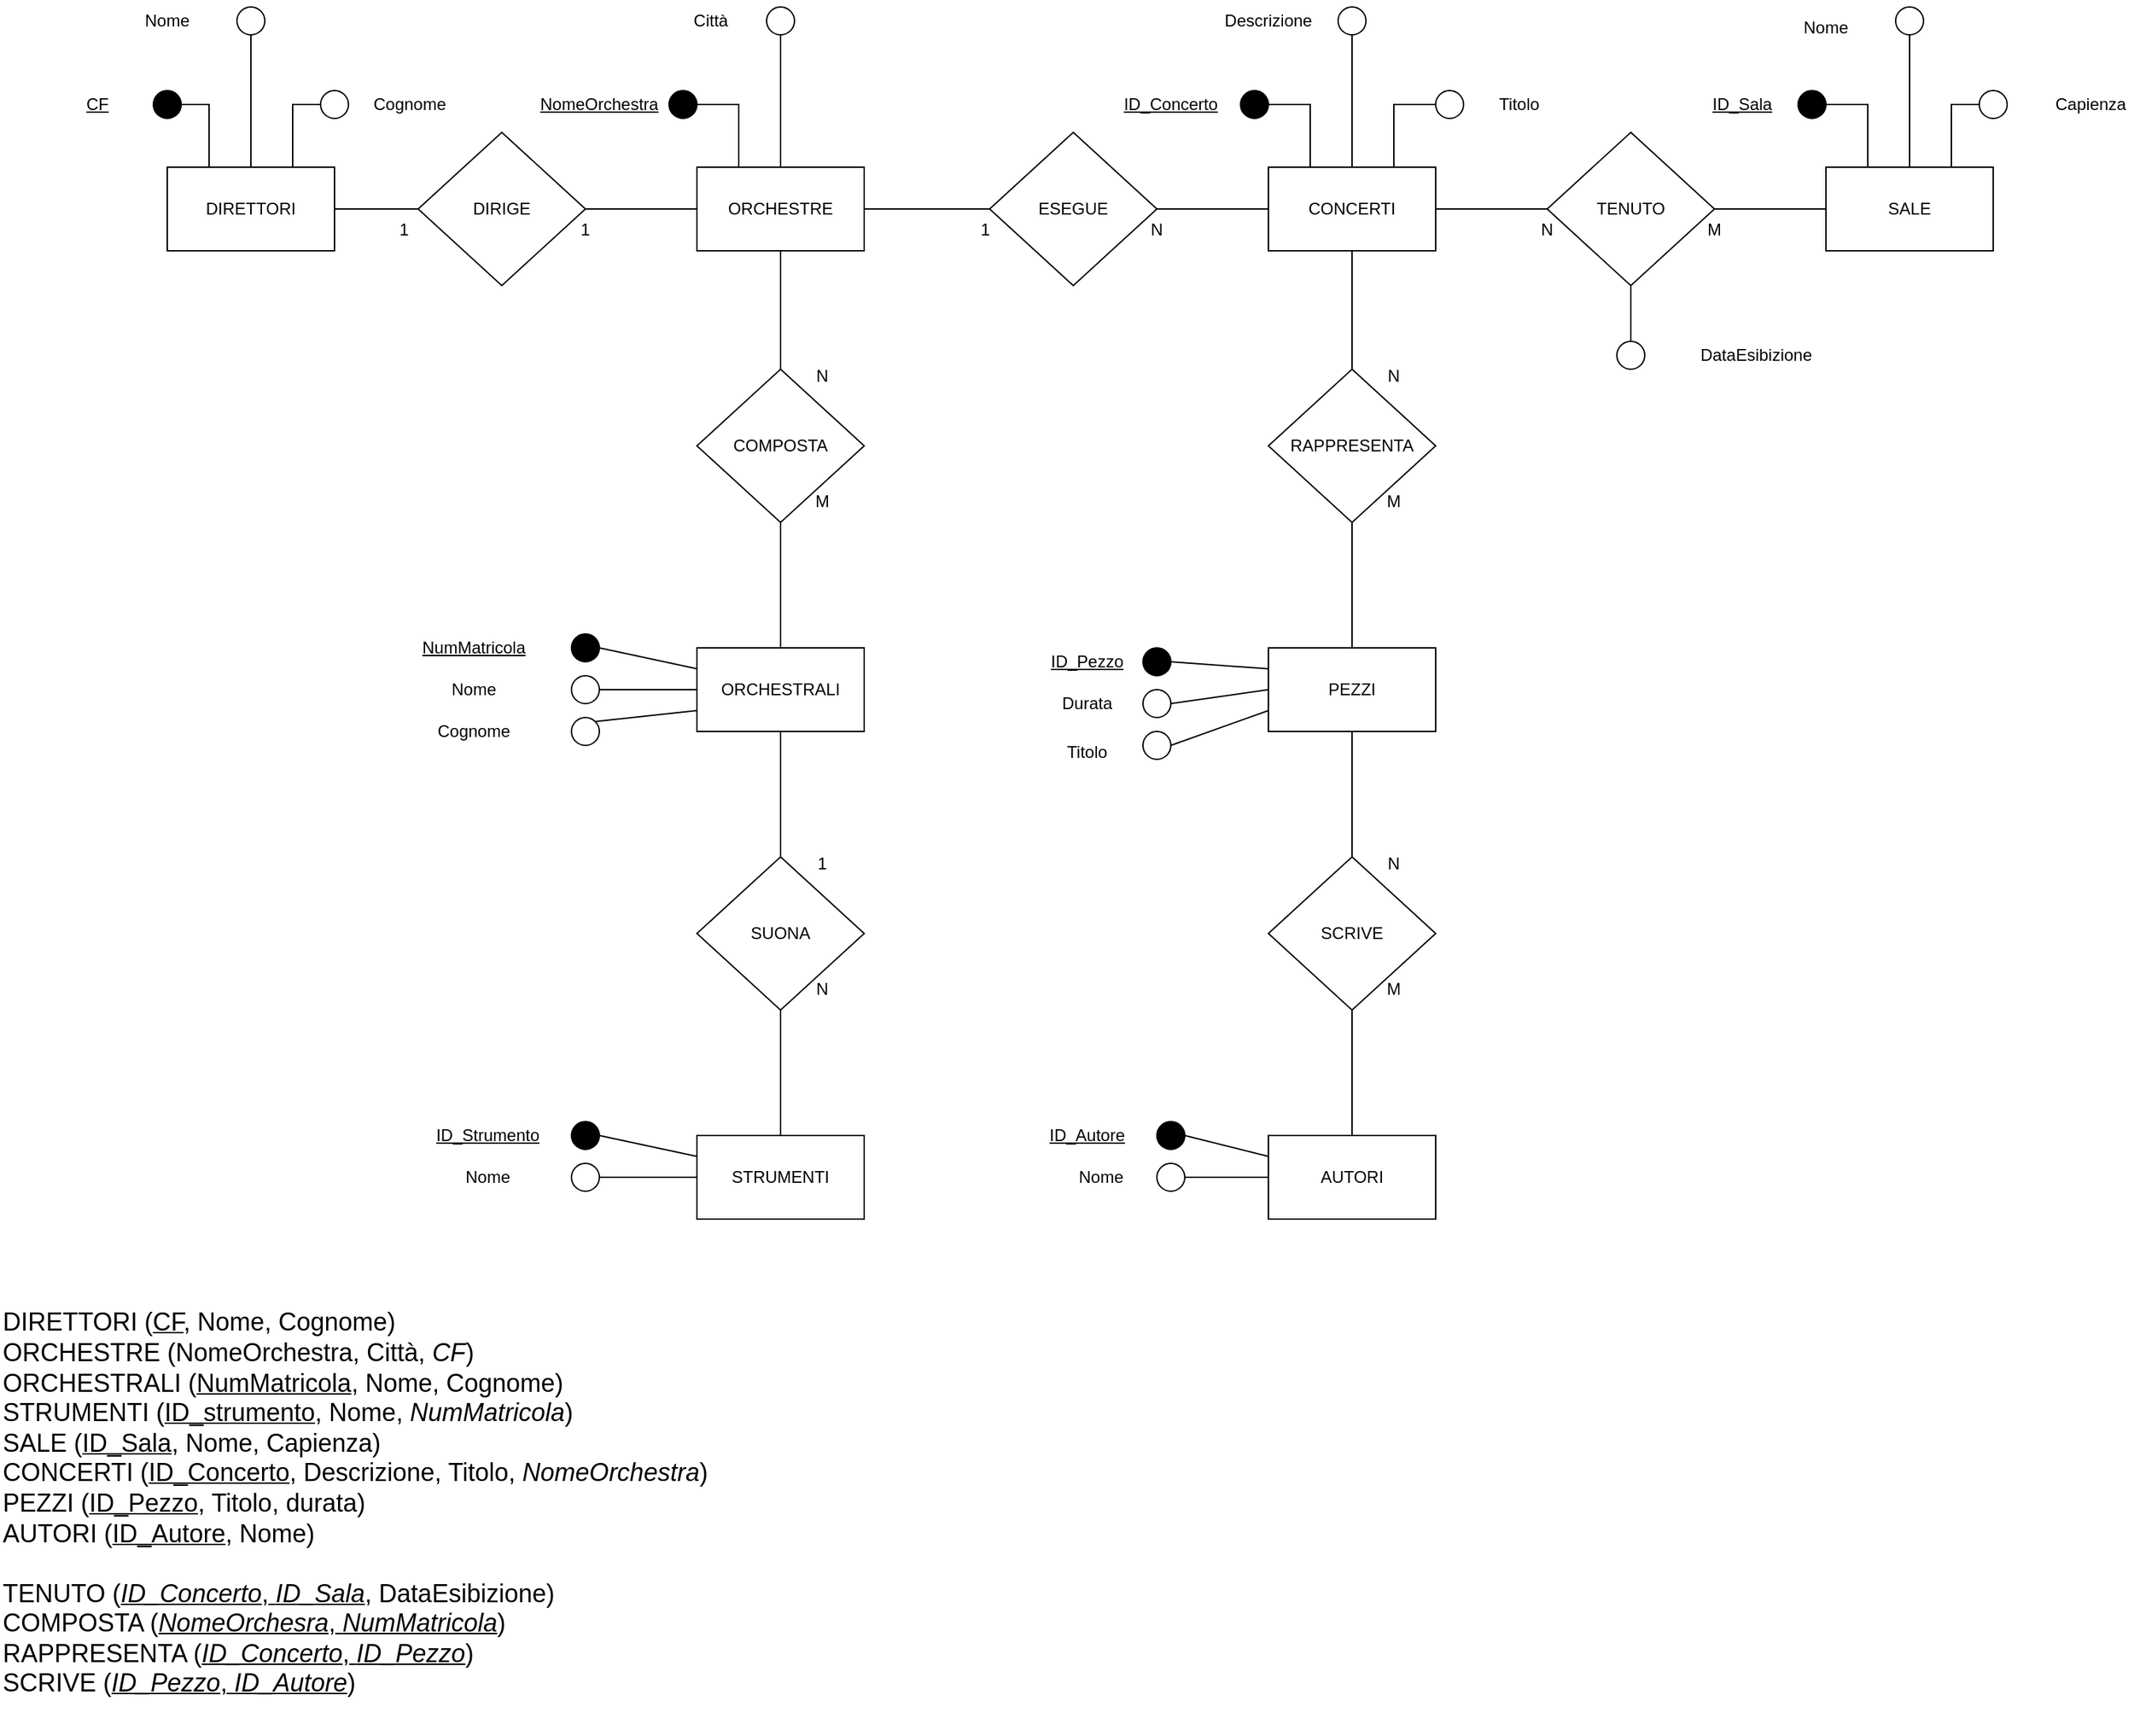 <mxfile version="23.1.2" type="google">
  <diagram name="Pagina-1" id="tEAyrefRNWNztmo5k5N2">
    <mxGraphModel grid="1" page="1" gridSize="10" guides="1" tooltips="1" connect="1" arrows="1" fold="1" pageScale="1" pageWidth="827" pageHeight="1169" math="0" shadow="0">
      <root>
        <mxCell id="0" />
        <mxCell id="1" parent="0" />
        <mxCell id="gUUUjHkRKjlrOxa8l4SP-1" value="DIRETTORI" style="rounded=0;whiteSpace=wrap;html=1;" vertex="1" parent="1">
          <mxGeometry x="210" y="115" width="120" height="60" as="geometry" />
        </mxCell>
        <mxCell id="gUUUjHkRKjlrOxa8l4SP-2" value="" style="ellipse;whiteSpace=wrap;html=1;aspect=fixed;fillColor=#000000;" vertex="1" parent="1">
          <mxGeometry x="200" y="60" width="20" height="20" as="geometry" />
        </mxCell>
        <mxCell id="gUUUjHkRKjlrOxa8l4SP-3" value="CF" style="text;html=1;strokeColor=none;fillColor=none;align=center;verticalAlign=middle;whiteSpace=wrap;rounded=0;fontStyle=4" vertex="1" parent="1">
          <mxGeometry x="130" y="55" width="60" height="30" as="geometry" />
        </mxCell>
        <mxCell id="gUUUjHkRKjlrOxa8l4SP-6" value="Nome" style="text;html=1;strokeColor=none;fillColor=none;align=center;verticalAlign=middle;whiteSpace=wrap;rounded=0;" vertex="1" parent="1">
          <mxGeometry x="180" y="-5" width="60" height="30" as="geometry" />
        </mxCell>
        <mxCell id="gUUUjHkRKjlrOxa8l4SP-7" value="Cognome" style="text;html=1;strokeColor=none;fillColor=none;align=center;verticalAlign=middle;whiteSpace=wrap;rounded=0;" vertex="1" parent="1">
          <mxGeometry x="354" y="55" width="60" height="30" as="geometry" />
        </mxCell>
        <mxCell id="gUUUjHkRKjlrOxa8l4SP-8" value="" style="ellipse;whiteSpace=wrap;html=1;aspect=fixed;fillColor=#FFFFFF;fontColor=#000000;" vertex="1" parent="1">
          <mxGeometry x="260" width="20" height="20" as="geometry" />
        </mxCell>
        <mxCell id="gUUUjHkRKjlrOxa8l4SP-9" value="" style="ellipse;whiteSpace=wrap;html=1;aspect=fixed;fillColor=#FFFFFF;fontColor=#000000;" vertex="1" parent="1">
          <mxGeometry x="320" y="60" width="20" height="20" as="geometry" />
        </mxCell>
        <mxCell id="gUUUjHkRKjlrOxa8l4SP-12" value="ORCHESTRE" style="rounded=0;whiteSpace=wrap;html=1;" vertex="1" parent="1">
          <mxGeometry x="590" y="115" width="120" height="60" as="geometry" />
        </mxCell>
        <mxCell id="gUUUjHkRKjlrOxa8l4SP-13" value="DIRIGE" style="rhombus;whiteSpace=wrap;html=1;" vertex="1" parent="1">
          <mxGeometry x="390" y="90" width="120" height="110" as="geometry" />
        </mxCell>
        <mxCell id="gUUUjHkRKjlrOxa8l4SP-18" value="" style="endArrow=none;html=1;rounded=0;entryX=1;entryY=0.5;entryDx=0;entryDy=0;exitX=0;exitY=0.5;exitDx=0;exitDy=0;" edge="1" parent="1" source="gUUUjHkRKjlrOxa8l4SP-13" target="gUUUjHkRKjlrOxa8l4SP-1">
          <mxGeometry width="50" height="50" relative="1" as="geometry">
            <mxPoint x="390" y="300" as="sourcePoint" />
            <mxPoint x="440" y="250" as="targetPoint" />
          </mxGeometry>
        </mxCell>
        <mxCell id="gUUUjHkRKjlrOxa8l4SP-19" value="" style="endArrow=none;html=1;rounded=0;entryX=1;entryY=0.5;entryDx=0;entryDy=0;exitX=0;exitY=0.5;exitDx=0;exitDy=0;" edge="1" parent="1" source="gUUUjHkRKjlrOxa8l4SP-12" target="gUUUjHkRKjlrOxa8l4SP-13">
          <mxGeometry width="50" height="50" relative="1" as="geometry">
            <mxPoint x="390" y="300" as="sourcePoint" />
            <mxPoint x="440" y="250" as="targetPoint" />
          </mxGeometry>
        </mxCell>
        <mxCell id="gUUUjHkRKjlrOxa8l4SP-20" value="COMPOSTA" style="rhombus;whiteSpace=wrap;html=1;" vertex="1" parent="1">
          <mxGeometry x="590" y="260" width="120" height="110" as="geometry" />
        </mxCell>
        <mxCell id="gUUUjHkRKjlrOxa8l4SP-21" value="ESEGUE" style="rhombus;whiteSpace=wrap;html=1;" vertex="1" parent="1">
          <mxGeometry x="800" y="90" width="120" height="110" as="geometry" />
        </mxCell>
        <mxCell id="gUUUjHkRKjlrOxa8l4SP-22" value="CONCERTI" style="rounded=0;whiteSpace=wrap;html=1;" vertex="1" parent="1">
          <mxGeometry x="1000" y="115" width="120" height="60" as="geometry" />
        </mxCell>
        <mxCell id="gUUUjHkRKjlrOxa8l4SP-23" value="" style="endArrow=none;html=1;rounded=0;entryX=1;entryY=0.5;entryDx=0;entryDy=0;exitX=0;exitY=0.5;exitDx=0;exitDy=0;" edge="1" parent="1" source="gUUUjHkRKjlrOxa8l4SP-21" target="gUUUjHkRKjlrOxa8l4SP-12">
          <mxGeometry width="50" height="50" relative="1" as="geometry">
            <mxPoint x="630" y="300" as="sourcePoint" />
            <mxPoint x="680" y="250" as="targetPoint" />
          </mxGeometry>
        </mxCell>
        <mxCell id="gUUUjHkRKjlrOxa8l4SP-24" value="" style="endArrow=none;html=1;rounded=0;entryX=1;entryY=0.5;entryDx=0;entryDy=0;exitX=0;exitY=0.5;exitDx=0;exitDy=0;" edge="1" parent="1" source="gUUUjHkRKjlrOxa8l4SP-22" target="gUUUjHkRKjlrOxa8l4SP-21">
          <mxGeometry width="50" height="50" relative="1" as="geometry">
            <mxPoint x="630" y="300" as="sourcePoint" />
            <mxPoint x="680" y="250" as="targetPoint" />
          </mxGeometry>
        </mxCell>
        <mxCell id="gUUUjHkRKjlrOxa8l4SP-25" value="TENUTO" style="rhombus;whiteSpace=wrap;html=1;" vertex="1" parent="1">
          <mxGeometry x="1200" y="90" width="120" height="110" as="geometry" />
        </mxCell>
        <mxCell id="gUUUjHkRKjlrOxa8l4SP-26" value="SALE" style="rounded=0;whiteSpace=wrap;html=1;" vertex="1" parent="1">
          <mxGeometry x="1400" y="115" width="120" height="60" as="geometry" />
        </mxCell>
        <mxCell id="gUUUjHkRKjlrOxa8l4SP-27" value="" style="endArrow=none;html=1;rounded=0;entryX=1;entryY=0.5;entryDx=0;entryDy=0;exitX=0;exitY=0.5;exitDx=0;exitDy=0;" edge="1" parent="1" source="gUUUjHkRKjlrOxa8l4SP-25" target="gUUUjHkRKjlrOxa8l4SP-22">
          <mxGeometry width="50" height="50" relative="1" as="geometry">
            <mxPoint x="860" y="300" as="sourcePoint" />
            <mxPoint x="910" y="250" as="targetPoint" />
          </mxGeometry>
        </mxCell>
        <mxCell id="gUUUjHkRKjlrOxa8l4SP-28" value="" style="endArrow=none;html=1;rounded=0;entryX=0;entryY=0.5;entryDx=0;entryDy=0;exitX=1;exitY=0.5;exitDx=0;exitDy=0;" edge="1" parent="1" source="gUUUjHkRKjlrOxa8l4SP-25" target="gUUUjHkRKjlrOxa8l4SP-26">
          <mxGeometry width="50" height="50" relative="1" as="geometry">
            <mxPoint x="880" y="300" as="sourcePoint" />
            <mxPoint x="910" y="250" as="targetPoint" />
          </mxGeometry>
        </mxCell>
        <mxCell id="gUUUjHkRKjlrOxa8l4SP-29" value="RAPPRESENTA" style="rhombus;whiteSpace=wrap;html=1;" vertex="1" parent="1">
          <mxGeometry x="1000" y="260" width="120" height="110" as="geometry" />
        </mxCell>
        <mxCell id="gUUUjHkRKjlrOxa8l4SP-30" value="" style="endArrow=none;html=1;rounded=0;entryX=0.5;entryY=1;entryDx=0;entryDy=0;exitX=0.5;exitY=0;exitDx=0;exitDy=0;" edge="1" parent="1" source="gUUUjHkRKjlrOxa8l4SP-20" target="gUUUjHkRKjlrOxa8l4SP-12">
          <mxGeometry width="50" height="50" relative="1" as="geometry">
            <mxPoint x="860" y="300" as="sourcePoint" />
            <mxPoint x="910" y="250" as="targetPoint" />
          </mxGeometry>
        </mxCell>
        <mxCell id="gUUUjHkRKjlrOxa8l4SP-31" value="" style="endArrow=none;html=1;rounded=0;entryX=0.5;entryY=1;entryDx=0;entryDy=0;exitX=0.5;exitY=0;exitDx=0;exitDy=0;" edge="1" parent="1" source="gUUUjHkRKjlrOxa8l4SP-29" target="gUUUjHkRKjlrOxa8l4SP-22">
          <mxGeometry width="50" height="50" relative="1" as="geometry">
            <mxPoint x="860" y="300" as="sourcePoint" />
            <mxPoint x="910" y="250" as="targetPoint" />
          </mxGeometry>
        </mxCell>
        <mxCell id="gUUUjHkRKjlrOxa8l4SP-32" value="ORCHESTRALI" style="rounded=0;whiteSpace=wrap;html=1;" vertex="1" parent="1">
          <mxGeometry x="590" y="460" width="120" height="60" as="geometry" />
        </mxCell>
        <mxCell id="gUUUjHkRKjlrOxa8l4SP-33" value="" style="endArrow=none;html=1;rounded=0;exitX=0.5;exitY=0;exitDx=0;exitDy=0;entryX=0.5;entryY=1;entryDx=0;entryDy=0;" edge="1" parent="1" source="gUUUjHkRKjlrOxa8l4SP-32" target="gUUUjHkRKjlrOxa8l4SP-20">
          <mxGeometry width="50" height="50" relative="1" as="geometry">
            <mxPoint x="860" y="390" as="sourcePoint" />
            <mxPoint x="910" y="340" as="targetPoint" />
          </mxGeometry>
        </mxCell>
        <mxCell id="gUUUjHkRKjlrOxa8l4SP-34" value="SUONA" style="rhombus;whiteSpace=wrap;html=1;" vertex="1" parent="1">
          <mxGeometry x="590" y="610" width="120" height="110" as="geometry" />
        </mxCell>
        <mxCell id="gUUUjHkRKjlrOxa8l4SP-35" value="STRUMENTI" style="rounded=0;whiteSpace=wrap;html=1;" vertex="1" parent="1">
          <mxGeometry x="590" y="810" width="120" height="60" as="geometry" />
        </mxCell>
        <mxCell id="gUUUjHkRKjlrOxa8l4SP-36" value="" style="endArrow=none;html=1;rounded=0;entryX=0.5;entryY=1;entryDx=0;entryDy=0;exitX=0.5;exitY=0;exitDx=0;exitDy=0;" edge="1" parent="1" source="gUUUjHkRKjlrOxa8l4SP-34" target="gUUUjHkRKjlrOxa8l4SP-32">
          <mxGeometry width="50" height="50" relative="1" as="geometry">
            <mxPoint x="860" y="570" as="sourcePoint" />
            <mxPoint x="910" y="520" as="targetPoint" />
          </mxGeometry>
        </mxCell>
        <mxCell id="gUUUjHkRKjlrOxa8l4SP-37" value="" style="endArrow=none;html=1;rounded=0;exitX=0.5;exitY=1;exitDx=0;exitDy=0;entryX=0.5;entryY=0;entryDx=0;entryDy=0;" edge="1" parent="1" source="gUUUjHkRKjlrOxa8l4SP-34" target="gUUUjHkRKjlrOxa8l4SP-35">
          <mxGeometry width="50" height="50" relative="1" as="geometry">
            <mxPoint x="860" y="570" as="sourcePoint" />
            <mxPoint x="910" y="520" as="targetPoint" />
          </mxGeometry>
        </mxCell>
        <mxCell id="gUUUjHkRKjlrOxa8l4SP-38" value="PEZZI" style="rounded=0;whiteSpace=wrap;html=1;" vertex="1" parent="1">
          <mxGeometry x="1000" y="460" width="120" height="60" as="geometry" />
        </mxCell>
        <mxCell id="gUUUjHkRKjlrOxa8l4SP-39" value="" style="endArrow=none;html=1;rounded=0;entryX=0.5;entryY=1;entryDx=0;entryDy=0;exitX=0.5;exitY=0;exitDx=0;exitDy=0;" edge="1" parent="1" source="gUUUjHkRKjlrOxa8l4SP-38" target="gUUUjHkRKjlrOxa8l4SP-29">
          <mxGeometry width="50" height="50" relative="1" as="geometry">
            <mxPoint x="860" y="360" as="sourcePoint" />
            <mxPoint x="910" y="310" as="targetPoint" />
          </mxGeometry>
        </mxCell>
        <mxCell id="gUUUjHkRKjlrOxa8l4SP-40" value="SCRIVE" style="rhombus;whiteSpace=wrap;html=1;" vertex="1" parent="1">
          <mxGeometry x="1000" y="610" width="120" height="110" as="geometry" />
        </mxCell>
        <mxCell id="gUUUjHkRKjlrOxa8l4SP-41" value="" style="endArrow=none;html=1;rounded=0;entryX=0.5;entryY=1;entryDx=0;entryDy=0;exitX=0.5;exitY=0;exitDx=0;exitDy=0;" edge="1" parent="1" source="gUUUjHkRKjlrOxa8l4SP-40" target="gUUUjHkRKjlrOxa8l4SP-38">
          <mxGeometry width="50" height="50" relative="1" as="geometry">
            <mxPoint x="860" y="540" as="sourcePoint" />
            <mxPoint x="910" y="490" as="targetPoint" />
          </mxGeometry>
        </mxCell>
        <mxCell id="gUUUjHkRKjlrOxa8l4SP-42" value="" style="endArrow=none;html=1;rounded=0;exitX=0.5;exitY=0;exitDx=0;exitDy=0;entryX=0.5;entryY=1;entryDx=0;entryDy=0;" edge="1" parent="1" source="gUUUjHkRKjlrOxa8l4SP-43" target="gUUUjHkRKjlrOxa8l4SP-40">
          <mxGeometry width="50" height="50" relative="1" as="geometry">
            <mxPoint x="860" y="570" as="sourcePoint" />
            <mxPoint x="910" y="520" as="targetPoint" />
          </mxGeometry>
        </mxCell>
        <mxCell id="gUUUjHkRKjlrOxa8l4SP-43" value="AUTORI" style="rounded=0;whiteSpace=wrap;html=1;" vertex="1" parent="1">
          <mxGeometry x="1000" y="810" width="120" height="60" as="geometry" />
        </mxCell>
        <mxCell id="gUUUjHkRKjlrOxa8l4SP-44" value="" style="ellipse;whiteSpace=wrap;html=1;aspect=fixed;fillColor=#000000;" vertex="1" parent="1">
          <mxGeometry x="570" y="60" width="20" height="20" as="geometry" />
        </mxCell>
        <mxCell id="gUUUjHkRKjlrOxa8l4SP-45" value="NomeOrchestra" style="text;html=1;strokeColor=none;fillColor=none;align=center;verticalAlign=middle;whiteSpace=wrap;rounded=0;fontStyle=4" vertex="1" parent="1">
          <mxGeometry x="460" y="55" width="120" height="30" as="geometry" />
        </mxCell>
        <mxCell id="gUUUjHkRKjlrOxa8l4SP-46" value="" style="endArrow=none;html=1;rounded=0;entryX=1;entryY=0.5;entryDx=0;entryDy=0;exitX=0.25;exitY=0;exitDx=0;exitDy=0;" edge="1" parent="1" source="gUUUjHkRKjlrOxa8l4SP-12" target="gUUUjHkRKjlrOxa8l4SP-44">
          <mxGeometry width="50" height="50" relative="1" as="geometry">
            <mxPoint x="680" y="180" as="sourcePoint" />
            <mxPoint x="730" y="130" as="targetPoint" />
            <Array as="points">
              <mxPoint x="620" y="70" />
            </Array>
          </mxGeometry>
        </mxCell>
        <mxCell id="gUUUjHkRKjlrOxa8l4SP-47" value="Città" style="text;html=1;strokeColor=none;fillColor=none;align=center;verticalAlign=middle;whiteSpace=wrap;rounded=0;" vertex="1" parent="1">
          <mxGeometry x="570" y="-5" width="60" height="30" as="geometry" />
        </mxCell>
        <mxCell id="gUUUjHkRKjlrOxa8l4SP-48" value="" style="ellipse;whiteSpace=wrap;html=1;aspect=fixed;fillColor=#FFFFFF;fontColor=#000000;" vertex="1" parent="1">
          <mxGeometry x="640" width="20" height="20" as="geometry" />
        </mxCell>
        <mxCell id="gUUUjHkRKjlrOxa8l4SP-49" value="" style="endArrow=none;html=1;rounded=0;entryX=0.5;entryY=1;entryDx=0;entryDy=0;exitX=0.5;exitY=0;exitDx=0;exitDy=0;" edge="1" parent="1" source="gUUUjHkRKjlrOxa8l4SP-12" target="gUUUjHkRKjlrOxa8l4SP-48">
          <mxGeometry width="50" height="50" relative="1" as="geometry">
            <mxPoint x="680" y="180" as="sourcePoint" />
            <mxPoint x="730" y="130" as="targetPoint" />
          </mxGeometry>
        </mxCell>
        <mxCell id="gUUUjHkRKjlrOxa8l4SP-50" value="" style="endArrow=none;html=1;rounded=0;exitX=0.25;exitY=0;exitDx=0;exitDy=0;entryX=1;entryY=0.5;entryDx=0;entryDy=0;" edge="1" parent="1" source="gUUUjHkRKjlrOxa8l4SP-1" target="gUUUjHkRKjlrOxa8l4SP-2">
          <mxGeometry width="50" height="50" relative="1" as="geometry">
            <mxPoint x="680" y="180" as="sourcePoint" />
            <mxPoint x="380" y="100" as="targetPoint" />
            <Array as="points">
              <mxPoint x="240" y="70" />
            </Array>
          </mxGeometry>
        </mxCell>
        <mxCell id="gUUUjHkRKjlrOxa8l4SP-52" value="" style="endArrow=none;html=1;rounded=0;entryX=0.5;entryY=0;entryDx=0;entryDy=0;exitX=0.5;exitY=1;exitDx=0;exitDy=0;" edge="1" parent="1" source="gUUUjHkRKjlrOxa8l4SP-8" target="gUUUjHkRKjlrOxa8l4SP-1">
          <mxGeometry width="50" height="50" relative="1" as="geometry">
            <mxPoint x="680" y="180" as="sourcePoint" />
            <mxPoint x="730" y="130" as="targetPoint" />
          </mxGeometry>
        </mxCell>
        <mxCell id="gUUUjHkRKjlrOxa8l4SP-53" value="" style="endArrow=none;html=1;rounded=0;entryX=0.75;entryY=0;entryDx=0;entryDy=0;exitX=0;exitY=0.5;exitDx=0;exitDy=0;" edge="1" parent="1" source="gUUUjHkRKjlrOxa8l4SP-9" target="gUUUjHkRKjlrOxa8l4SP-1">
          <mxGeometry width="50" height="50" relative="1" as="geometry">
            <mxPoint x="680" y="180" as="sourcePoint" />
            <mxPoint x="730" y="130" as="targetPoint" />
            <Array as="points">
              <mxPoint x="300" y="70" />
            </Array>
          </mxGeometry>
        </mxCell>
        <mxCell id="gUUUjHkRKjlrOxa8l4SP-55" value="" style="ellipse;whiteSpace=wrap;html=1;aspect=fixed;fillColor=#000000;" vertex="1" parent="1">
          <mxGeometry x="500" y="450" width="20" height="20" as="geometry" />
        </mxCell>
        <mxCell id="gUUUjHkRKjlrOxa8l4SP-56" value="NumMatricola" style="text;html=1;strokeColor=none;fillColor=none;align=center;verticalAlign=middle;whiteSpace=wrap;rounded=0;fontStyle=4" vertex="1" parent="1">
          <mxGeometry x="370" y="445" width="120" height="30" as="geometry" />
        </mxCell>
        <mxCell id="gUUUjHkRKjlrOxa8l4SP-57" value="" style="ellipse;whiteSpace=wrap;html=1;aspect=fixed;fillColor=#FFFFFF;fontColor=#000000;" vertex="1" parent="1">
          <mxGeometry x="500" y="480" width="20" height="20" as="geometry" />
        </mxCell>
        <mxCell id="gUUUjHkRKjlrOxa8l4SP-58" value="" style="ellipse;whiteSpace=wrap;html=1;aspect=fixed;fillColor=#FFFFFF;fontColor=#000000;" vertex="1" parent="1">
          <mxGeometry x="500" y="510" width="20" height="20" as="geometry" />
        </mxCell>
        <mxCell id="gUUUjHkRKjlrOxa8l4SP-59" value="" style="endArrow=none;html=1;rounded=0;exitX=1;exitY=0.5;exitDx=0;exitDy=0;entryX=0;entryY=0.25;entryDx=0;entryDy=0;" edge="1" parent="1" source="gUUUjHkRKjlrOxa8l4SP-55" target="gUUUjHkRKjlrOxa8l4SP-32">
          <mxGeometry width="50" height="50" relative="1" as="geometry">
            <mxPoint x="680" y="360" as="sourcePoint" />
            <mxPoint x="730" y="310" as="targetPoint" />
          </mxGeometry>
        </mxCell>
        <mxCell id="gUUUjHkRKjlrOxa8l4SP-60" value="" style="endArrow=none;html=1;rounded=0;exitX=1;exitY=0.5;exitDx=0;exitDy=0;entryX=0;entryY=0.5;entryDx=0;entryDy=0;" edge="1" parent="1" source="gUUUjHkRKjlrOxa8l4SP-57" target="gUUUjHkRKjlrOxa8l4SP-32">
          <mxGeometry width="50" height="50" relative="1" as="geometry">
            <mxPoint x="680" y="360" as="sourcePoint" />
            <mxPoint x="730" y="310" as="targetPoint" />
          </mxGeometry>
        </mxCell>
        <mxCell id="gUUUjHkRKjlrOxa8l4SP-61" value="" style="endArrow=none;html=1;rounded=0;exitX=1;exitY=0;exitDx=0;exitDy=0;entryX=0;entryY=0.75;entryDx=0;entryDy=0;" edge="1" parent="1" source="gUUUjHkRKjlrOxa8l4SP-58" target="gUUUjHkRKjlrOxa8l4SP-32">
          <mxGeometry width="50" height="50" relative="1" as="geometry">
            <mxPoint x="680" y="360" as="sourcePoint" />
            <mxPoint x="730" y="310" as="targetPoint" />
          </mxGeometry>
        </mxCell>
        <mxCell id="gUUUjHkRKjlrOxa8l4SP-62" value="Cognome" style="text;html=1;strokeColor=none;fillColor=none;align=center;verticalAlign=middle;whiteSpace=wrap;rounded=0;" vertex="1" parent="1">
          <mxGeometry x="400" y="505" width="60" height="30" as="geometry" />
        </mxCell>
        <mxCell id="gUUUjHkRKjlrOxa8l4SP-63" value="Nome" style="text;html=1;strokeColor=none;fillColor=none;align=center;verticalAlign=middle;whiteSpace=wrap;rounded=0;" vertex="1" parent="1">
          <mxGeometry x="400" y="475" width="60" height="30" as="geometry" />
        </mxCell>
        <mxCell id="gUUUjHkRKjlrOxa8l4SP-64" value="" style="ellipse;whiteSpace=wrap;html=1;aspect=fixed;fillColor=#000000;" vertex="1" parent="1">
          <mxGeometry x="500" y="800" width="20" height="20" as="geometry" />
        </mxCell>
        <mxCell id="gUUUjHkRKjlrOxa8l4SP-65" value="ID_Strumento" style="text;html=1;strokeColor=none;fillColor=none;align=center;verticalAlign=middle;whiteSpace=wrap;rounded=0;fontStyle=4" vertex="1" parent="1">
          <mxGeometry x="380" y="795" width="120" height="30" as="geometry" />
        </mxCell>
        <mxCell id="gUUUjHkRKjlrOxa8l4SP-66" value="" style="endArrow=none;html=1;rounded=0;exitX=1;exitY=0.5;exitDx=0;exitDy=0;entryX=0;entryY=0.25;entryDx=0;entryDy=0;" edge="1" parent="1" source="gUUUjHkRKjlrOxa8l4SP-64" target="gUUUjHkRKjlrOxa8l4SP-35">
          <mxGeometry width="50" height="50" relative="1" as="geometry">
            <mxPoint x="600" y="810" as="sourcePoint" />
            <mxPoint x="650" y="760" as="targetPoint" />
          </mxGeometry>
        </mxCell>
        <mxCell id="gUUUjHkRKjlrOxa8l4SP-67" value="Nome" style="text;html=1;strokeColor=none;fillColor=none;align=center;verticalAlign=middle;whiteSpace=wrap;rounded=0;" vertex="1" parent="1">
          <mxGeometry x="410" y="825" width="60" height="30" as="geometry" />
        </mxCell>
        <mxCell id="gUUUjHkRKjlrOxa8l4SP-68" value="" style="ellipse;whiteSpace=wrap;html=1;aspect=fixed;fillColor=#FFFFFF;fontColor=#000000;" vertex="1" parent="1">
          <mxGeometry x="500" y="830" width="20" height="20" as="geometry" />
        </mxCell>
        <mxCell id="gUUUjHkRKjlrOxa8l4SP-69" value="" style="endArrow=none;html=1;rounded=0;exitX=1;exitY=0.5;exitDx=0;exitDy=0;entryX=0;entryY=0.5;entryDx=0;entryDy=0;" edge="1" parent="1" source="gUUUjHkRKjlrOxa8l4SP-68" target="gUUUjHkRKjlrOxa8l4SP-35">
          <mxGeometry width="50" height="50" relative="1" as="geometry">
            <mxPoint x="600" y="810" as="sourcePoint" />
            <mxPoint x="650" y="760" as="targetPoint" />
          </mxGeometry>
        </mxCell>
        <mxCell id="gUUUjHkRKjlrOxa8l4SP-70" style="edgeStyle=orthogonalEdgeStyle;rounded=0;orthogonalLoop=1;jettySize=auto;html=1;exitX=0.5;exitY=1;exitDx=0;exitDy=0;" edge="1" parent="1" source="gUUUjHkRKjlrOxa8l4SP-65" target="gUUUjHkRKjlrOxa8l4SP-65">
          <mxGeometry relative="1" as="geometry" />
        </mxCell>
        <mxCell id="gUUUjHkRKjlrOxa8l4SP-71" value="" style="ellipse;whiteSpace=wrap;html=1;aspect=fixed;fillColor=#000000;" vertex="1" parent="1">
          <mxGeometry x="980" y="60" width="20" height="20" as="geometry" />
        </mxCell>
        <mxCell id="gUUUjHkRKjlrOxa8l4SP-72" value="ID_Concerto" style="text;html=1;strokeColor=none;fillColor=none;align=center;verticalAlign=middle;whiteSpace=wrap;rounded=0;fontStyle=4" vertex="1" parent="1">
          <mxGeometry x="870" y="55" width="120" height="30" as="geometry" />
        </mxCell>
        <mxCell id="gUUUjHkRKjlrOxa8l4SP-73" value="" style="endArrow=none;html=1;rounded=0;entryX=0.25;entryY=0;entryDx=0;entryDy=0;exitX=1;exitY=0.5;exitDx=0;exitDy=0;" edge="1" parent="1" source="gUUUjHkRKjlrOxa8l4SP-71" target="gUUUjHkRKjlrOxa8l4SP-22">
          <mxGeometry width="50" height="50" relative="1" as="geometry">
            <mxPoint x="880" y="210" as="sourcePoint" />
            <mxPoint x="930" y="160" as="targetPoint" />
            <Array as="points">
              <mxPoint x="1030" y="70" />
            </Array>
          </mxGeometry>
        </mxCell>
        <mxCell id="gUUUjHkRKjlrOxa8l4SP-76" value="Descrizione" style="text;html=1;strokeColor=none;fillColor=none;align=center;verticalAlign=middle;whiteSpace=wrap;rounded=0;" vertex="1" parent="1">
          <mxGeometry x="970" y="-5" width="60" height="30" as="geometry" />
        </mxCell>
        <mxCell id="gUUUjHkRKjlrOxa8l4SP-77" value="" style="ellipse;whiteSpace=wrap;html=1;aspect=fixed;fillColor=#FFFFFF;fontColor=#000000;" vertex="1" parent="1">
          <mxGeometry x="1050" width="20" height="20" as="geometry" />
        </mxCell>
        <mxCell id="gUUUjHkRKjlrOxa8l4SP-78" value="" style="endArrow=none;html=1;rounded=0;entryX=0.5;entryY=1;entryDx=0;entryDy=0;exitX=0.5;exitY=0;exitDx=0;exitDy=0;" edge="1" parent="1" source="gUUUjHkRKjlrOxa8l4SP-22" target="gUUUjHkRKjlrOxa8l4SP-77">
          <mxGeometry width="50" height="50" relative="1" as="geometry">
            <mxPoint x="880" y="210" as="sourcePoint" />
            <mxPoint x="930" y="160" as="targetPoint" />
          </mxGeometry>
        </mxCell>
        <mxCell id="gUUUjHkRKjlrOxa8l4SP-79" value="Titolo" style="text;html=1;strokeColor=none;fillColor=none;align=center;verticalAlign=middle;whiteSpace=wrap;rounded=0;" vertex="1" parent="1">
          <mxGeometry x="1150" y="55" width="60" height="30" as="geometry" />
        </mxCell>
        <mxCell id="gUUUjHkRKjlrOxa8l4SP-80" value="" style="ellipse;whiteSpace=wrap;html=1;aspect=fixed;fillColor=#FFFFFF;fontColor=#000000;" vertex="1" parent="1">
          <mxGeometry x="1120" y="60" width="20" height="20" as="geometry" />
        </mxCell>
        <mxCell id="gUUUjHkRKjlrOxa8l4SP-81" value="" style="endArrow=none;html=1;rounded=0;entryX=0;entryY=0.5;entryDx=0;entryDy=0;exitX=0.75;exitY=0;exitDx=0;exitDy=0;" edge="1" parent="1" source="gUUUjHkRKjlrOxa8l4SP-22" target="gUUUjHkRKjlrOxa8l4SP-80">
          <mxGeometry width="50" height="50" relative="1" as="geometry">
            <mxPoint x="880" y="210" as="sourcePoint" />
            <mxPoint x="930" y="160" as="targetPoint" />
            <Array as="points">
              <mxPoint x="1090" y="70" />
            </Array>
          </mxGeometry>
        </mxCell>
        <mxCell id="gUUUjHkRKjlrOxa8l4SP-83" value="ID_Sala" style="text;html=1;strokeColor=none;fillColor=none;align=center;verticalAlign=middle;whiteSpace=wrap;rounded=0;fontStyle=4" vertex="1" parent="1">
          <mxGeometry x="1280" y="55" width="120" height="30" as="geometry" />
        </mxCell>
        <mxCell id="gUUUjHkRKjlrOxa8l4SP-85" value="" style="ellipse;whiteSpace=wrap;html=1;aspect=fixed;fillColor=#000000;" vertex="1" parent="1">
          <mxGeometry x="1380" y="60" width="20" height="20" as="geometry" />
        </mxCell>
        <mxCell id="gUUUjHkRKjlrOxa8l4SP-86" value="" style="endArrow=none;html=1;rounded=0;exitX=0.25;exitY=0;exitDx=0;exitDy=0;entryX=1;entryY=0.5;entryDx=0;entryDy=0;" edge="1" parent="1" source="gUUUjHkRKjlrOxa8l4SP-26" target="gUUUjHkRKjlrOxa8l4SP-85">
          <mxGeometry width="50" height="50" relative="1" as="geometry">
            <mxPoint x="880" y="60" as="sourcePoint" />
            <mxPoint x="930" y="10" as="targetPoint" />
            <Array as="points">
              <mxPoint x="1430" y="70" />
            </Array>
          </mxGeometry>
        </mxCell>
        <mxCell id="gUUUjHkRKjlrOxa8l4SP-88" value="" style="ellipse;whiteSpace=wrap;html=1;aspect=fixed;fillColor=#FFFFFF;fontColor=#000000;" vertex="1" parent="1">
          <mxGeometry x="1450" width="20" height="20" as="geometry" />
        </mxCell>
        <mxCell id="gUUUjHkRKjlrOxa8l4SP-89" value="Nome" style="text;html=1;strokeColor=none;fillColor=none;align=center;verticalAlign=middle;whiteSpace=wrap;rounded=0;" vertex="1" parent="1">
          <mxGeometry x="1370" width="60" height="30" as="geometry" />
        </mxCell>
        <mxCell id="gUUUjHkRKjlrOxa8l4SP-90" value="" style="endArrow=none;html=1;rounded=0;entryX=0.5;entryY=0;entryDx=0;entryDy=0;exitX=0.5;exitY=1;exitDx=0;exitDy=0;" edge="1" parent="1" source="gUUUjHkRKjlrOxa8l4SP-88" target="gUUUjHkRKjlrOxa8l4SP-26">
          <mxGeometry width="50" height="50" relative="1" as="geometry">
            <mxPoint x="880" y="60" as="sourcePoint" />
            <mxPoint x="930" y="10" as="targetPoint" />
          </mxGeometry>
        </mxCell>
        <mxCell id="gUUUjHkRKjlrOxa8l4SP-91" value="" style="ellipse;whiteSpace=wrap;html=1;aspect=fixed;fillColor=#FFFFFF;fontColor=#000000;" vertex="1" parent="1">
          <mxGeometry x="1510" y="60" width="20" height="20" as="geometry" />
        </mxCell>
        <mxCell id="gUUUjHkRKjlrOxa8l4SP-92" value="Capienza" style="text;html=1;strokeColor=none;fillColor=none;align=center;verticalAlign=middle;whiteSpace=wrap;rounded=0;" vertex="1" parent="1">
          <mxGeometry x="1560" y="55" width="60" height="30" as="geometry" />
        </mxCell>
        <mxCell id="gUUUjHkRKjlrOxa8l4SP-93" value="" style="endArrow=none;html=1;rounded=0;exitX=0.75;exitY=0;exitDx=0;exitDy=0;entryX=0;entryY=0.5;entryDx=0;entryDy=0;" edge="1" parent="1" source="gUUUjHkRKjlrOxa8l4SP-26" target="gUUUjHkRKjlrOxa8l4SP-91">
          <mxGeometry width="50" height="50" relative="1" as="geometry">
            <mxPoint x="1380" y="210" as="sourcePoint" />
            <mxPoint x="1430" y="160" as="targetPoint" />
            <Array as="points">
              <mxPoint x="1490" y="70" />
            </Array>
          </mxGeometry>
        </mxCell>
        <mxCell id="gUUUjHkRKjlrOxa8l4SP-94" value="ID_Pezzo" style="text;html=1;strokeColor=none;fillColor=none;align=center;verticalAlign=middle;whiteSpace=wrap;rounded=0;fontStyle=4" vertex="1" parent="1">
          <mxGeometry x="810" y="455" width="120" height="30" as="geometry" />
        </mxCell>
        <mxCell id="gUUUjHkRKjlrOxa8l4SP-95" value="" style="ellipse;whiteSpace=wrap;html=1;aspect=fixed;fillColor=#000000;" vertex="1" parent="1">
          <mxGeometry x="910" y="460" width="20" height="20" as="geometry" />
        </mxCell>
        <mxCell id="gUUUjHkRKjlrOxa8l4SP-96" value="" style="endArrow=none;html=1;rounded=0;entryX=0;entryY=0.25;entryDx=0;entryDy=0;exitX=1;exitY=0.5;exitDx=0;exitDy=0;" edge="1" parent="1" source="gUUUjHkRKjlrOxa8l4SP-95" target="gUUUjHkRKjlrOxa8l4SP-38">
          <mxGeometry width="50" height="50" relative="1" as="geometry">
            <mxPoint x="890" y="690" as="sourcePoint" />
            <mxPoint x="940" y="640" as="targetPoint" />
          </mxGeometry>
        </mxCell>
        <mxCell id="gUUUjHkRKjlrOxa8l4SP-97" value="Durata" style="text;html=1;strokeColor=none;fillColor=none;align=center;verticalAlign=middle;whiteSpace=wrap;rounded=0;" vertex="1" parent="1">
          <mxGeometry x="840" y="485" width="60" height="30" as="geometry" />
        </mxCell>
        <mxCell id="gUUUjHkRKjlrOxa8l4SP-98" value="" style="ellipse;whiteSpace=wrap;html=1;aspect=fixed;fillColor=#FFFFFF;fontColor=#000000;" vertex="1" parent="1">
          <mxGeometry x="910" y="490" width="20" height="20" as="geometry" />
        </mxCell>
        <mxCell id="gUUUjHkRKjlrOxa8l4SP-99" value="" style="endArrow=none;html=1;rounded=0;entryX=1;entryY=0.5;entryDx=0;entryDy=0;exitX=0;exitY=0.5;exitDx=0;exitDy=0;" edge="1" parent="1" source="gUUUjHkRKjlrOxa8l4SP-38" target="gUUUjHkRKjlrOxa8l4SP-98">
          <mxGeometry width="50" height="50" relative="1" as="geometry">
            <mxPoint x="890" y="690" as="sourcePoint" />
            <mxPoint x="940" y="640" as="targetPoint" />
          </mxGeometry>
        </mxCell>
        <mxCell id="gUUUjHkRKjlrOxa8l4SP-100" value="" style="ellipse;whiteSpace=wrap;html=1;aspect=fixed;fillColor=#FFFFFF;fontColor=#000000;" vertex="1" parent="1">
          <mxGeometry x="910" y="520" width="20" height="20" as="geometry" />
        </mxCell>
        <mxCell id="gUUUjHkRKjlrOxa8l4SP-101" value="" style="endArrow=none;html=1;rounded=0;entryX=1;entryY=0.5;entryDx=0;entryDy=0;exitX=0;exitY=0.75;exitDx=0;exitDy=0;" edge="1" parent="1" source="gUUUjHkRKjlrOxa8l4SP-38" target="gUUUjHkRKjlrOxa8l4SP-100">
          <mxGeometry width="50" height="50" relative="1" as="geometry">
            <mxPoint x="890" y="690" as="sourcePoint" />
            <mxPoint x="940" y="640" as="targetPoint" />
          </mxGeometry>
        </mxCell>
        <mxCell id="gUUUjHkRKjlrOxa8l4SP-102" value="Titolo" style="text;html=1;strokeColor=none;fillColor=none;align=center;verticalAlign=middle;whiteSpace=wrap;rounded=0;" vertex="1" parent="1">
          <mxGeometry x="840" y="520" width="60" height="30" as="geometry" />
        </mxCell>
        <mxCell id="gUUUjHkRKjlrOxa8l4SP-104" value="ID_Autore" style="text;html=1;strokeColor=none;fillColor=none;align=center;verticalAlign=middle;whiteSpace=wrap;rounded=0;fontStyle=4" vertex="1" parent="1">
          <mxGeometry x="810" y="795" width="120" height="30" as="geometry" />
        </mxCell>
        <mxCell id="gUUUjHkRKjlrOxa8l4SP-105" value="" style="ellipse;whiteSpace=wrap;html=1;aspect=fixed;fillColor=#000000;" vertex="1" parent="1">
          <mxGeometry x="920" y="800" width="20" height="20" as="geometry" />
        </mxCell>
        <mxCell id="gUUUjHkRKjlrOxa8l4SP-106" value="Nome" style="text;html=1;strokeColor=none;fillColor=none;align=center;verticalAlign=middle;whiteSpace=wrap;rounded=0;" vertex="1" parent="1">
          <mxGeometry x="850" y="825" width="60" height="30" as="geometry" />
        </mxCell>
        <mxCell id="gUUUjHkRKjlrOxa8l4SP-107" value="" style="endArrow=none;html=1;rounded=0;exitX=1;exitY=0.5;exitDx=0;exitDy=0;entryX=0;entryY=0.25;entryDx=0;entryDy=0;" edge="1" parent="1" source="gUUUjHkRKjlrOxa8l4SP-105" target="gUUUjHkRKjlrOxa8l4SP-43">
          <mxGeometry width="50" height="50" relative="1" as="geometry">
            <mxPoint x="890" y="690" as="sourcePoint" />
            <mxPoint x="940" y="640" as="targetPoint" />
          </mxGeometry>
        </mxCell>
        <mxCell id="gUUUjHkRKjlrOxa8l4SP-109" value="" style="ellipse;whiteSpace=wrap;html=1;aspect=fixed;fillColor=#FFFFFF;fontColor=#000000;" vertex="1" parent="1">
          <mxGeometry x="920" y="830" width="20" height="20" as="geometry" />
        </mxCell>
        <mxCell id="gUUUjHkRKjlrOxa8l4SP-110" value="" style="endArrow=none;html=1;rounded=0;exitX=1;exitY=0.5;exitDx=0;exitDy=0;entryX=0;entryY=0.5;entryDx=0;entryDy=0;" edge="1" parent="1" source="gUUUjHkRKjlrOxa8l4SP-109" target="gUUUjHkRKjlrOxa8l4SP-43">
          <mxGeometry width="50" height="50" relative="1" as="geometry">
            <mxPoint x="890" y="690" as="sourcePoint" />
            <mxPoint x="940" y="640" as="targetPoint" />
          </mxGeometry>
        </mxCell>
        <mxCell id="ybKqQGckVHTpTBsn9Xx7-1" value="1" style="text;html=1;strokeColor=none;fillColor=none;align=center;verticalAlign=middle;whiteSpace=wrap;rounded=0;" vertex="1" parent="1">
          <mxGeometry x="350" y="145" width="60" height="30" as="geometry" />
        </mxCell>
        <mxCell id="ybKqQGckVHTpTBsn9Xx7-2" value="1" style="text;html=1;strokeColor=none;fillColor=none;align=center;verticalAlign=middle;whiteSpace=wrap;rounded=0;" vertex="1" parent="1">
          <mxGeometry x="480" y="145" width="60" height="30" as="geometry" />
        </mxCell>
        <mxCell id="ybKqQGckVHTpTBsn9Xx7-3" value="1" style="text;html=1;strokeColor=none;fillColor=none;align=center;verticalAlign=middle;whiteSpace=wrap;rounded=0;" vertex="1" parent="1">
          <mxGeometry x="767" y="145" width="60" height="30" as="geometry" />
        </mxCell>
        <mxCell id="ybKqQGckVHTpTBsn9Xx7-4" value="N" style="text;html=1;strokeColor=none;fillColor=none;align=center;verticalAlign=middle;whiteSpace=wrap;rounded=0;" vertex="1" parent="1">
          <mxGeometry x="890" y="145" width="60" height="30" as="geometry" />
        </mxCell>
        <mxCell id="ybKqQGckVHTpTBsn9Xx7-5" value="N" style="text;html=1;strokeColor=none;fillColor=none;align=center;verticalAlign=middle;whiteSpace=wrap;rounded=0;" vertex="1" parent="1">
          <mxGeometry x="1170" y="145" width="60" height="30" as="geometry" />
        </mxCell>
        <mxCell id="ybKqQGckVHTpTBsn9Xx7-6" value="M" style="text;html=1;strokeColor=none;fillColor=none;align=center;verticalAlign=middle;whiteSpace=wrap;rounded=0;" vertex="1" parent="1">
          <mxGeometry x="1290" y="145" width="60" height="30" as="geometry" />
        </mxCell>
        <mxCell id="ybKqQGckVHTpTBsn9Xx7-7" value="1" style="text;html=1;strokeColor=none;fillColor=none;align=center;verticalAlign=middle;whiteSpace=wrap;rounded=0;" vertex="1" parent="1">
          <mxGeometry x="650" y="600" width="60" height="30" as="geometry" />
        </mxCell>
        <mxCell id="ybKqQGckVHTpTBsn9Xx7-8" value="N" style="text;html=1;strokeColor=none;fillColor=none;align=center;verticalAlign=middle;whiteSpace=wrap;rounded=0;" vertex="1" parent="1">
          <mxGeometry x="650" y="690" width="60" height="30" as="geometry" />
        </mxCell>
        <mxCell id="ybKqQGckVHTpTBsn9Xx7-9" value="N" style="text;html=1;strokeColor=none;fillColor=none;align=center;verticalAlign=middle;whiteSpace=wrap;rounded=0;" vertex="1" parent="1">
          <mxGeometry x="650" y="250" width="60" height="30" as="geometry" />
        </mxCell>
        <mxCell id="ybKqQGckVHTpTBsn9Xx7-10" value="M" style="text;html=1;strokeColor=none;fillColor=none;align=center;verticalAlign=middle;whiteSpace=wrap;rounded=0;" vertex="1" parent="1">
          <mxGeometry x="650" y="340" width="60" height="30" as="geometry" />
        </mxCell>
        <mxCell id="ybKqQGckVHTpTBsn9Xx7-11" value="N" style="text;html=1;strokeColor=none;fillColor=none;align=center;verticalAlign=middle;whiteSpace=wrap;rounded=0;" vertex="1" parent="1">
          <mxGeometry x="1060" y="250" width="60" height="30" as="geometry" />
        </mxCell>
        <mxCell id="ybKqQGckVHTpTBsn9Xx7-12" value="M" style="text;html=1;strokeColor=none;fillColor=none;align=center;verticalAlign=middle;whiteSpace=wrap;rounded=0;" vertex="1" parent="1">
          <mxGeometry x="1060" y="340" width="60" height="30" as="geometry" />
        </mxCell>
        <mxCell id="ybKqQGckVHTpTBsn9Xx7-13" value="N" style="text;html=1;strokeColor=none;fillColor=none;align=center;verticalAlign=middle;whiteSpace=wrap;rounded=0;" vertex="1" parent="1">
          <mxGeometry x="1060" y="600" width="60" height="30" as="geometry" />
        </mxCell>
        <mxCell id="ybKqQGckVHTpTBsn9Xx7-14" value="M" style="text;html=1;strokeColor=none;fillColor=none;align=center;verticalAlign=middle;whiteSpace=wrap;rounded=0;" vertex="1" parent="1">
          <mxGeometry x="1060" y="690" width="60" height="30" as="geometry" />
        </mxCell>
        <mxCell id="ybKqQGckVHTpTBsn9Xx7-15" value="&lt;div style=&quot;font-size: 18px;&quot;&gt;DIRETTORI (&lt;u&gt;CF&lt;/u&gt;, Nome, Cognome)&lt;/div&gt;&lt;div style=&quot;font-size: 18px;&quot;&gt;ORCHESTRE (NomeOrchestra, Città, &lt;i&gt;CF&lt;/i&gt;)&lt;/div&gt;&lt;div style=&quot;font-size: 18px;&quot;&gt;ORCHESTRALI (&lt;u&gt;NumMatricola&lt;/u&gt;, Nome, Cognome)&lt;/div&gt;&lt;div style=&quot;font-size: 18px;&quot;&gt;STRUMENTI (&lt;u&gt;ID_strumento&lt;/u&gt;, Nome, &lt;i&gt;NumMatricola&lt;/i&gt;)&lt;/div&gt;&lt;div style=&quot;font-size: 18px;&quot;&gt;SALE (&lt;u&gt;ID_Sala&lt;/u&gt;, Nome, Capienza)&lt;/div&gt;&lt;div style=&quot;font-size: 18px;&quot;&gt;CONCERTI (&lt;u&gt;ID_Concerto&lt;/u&gt;, Descrizione, Titolo, &lt;i&gt;NomeOrchestra&lt;/i&gt;)&lt;/div&gt;&lt;div style=&quot;font-size: 18px;&quot;&gt;PEZZI (&lt;u&gt;ID_Pezzo&lt;/u&gt;, Titolo, durata)&lt;/div&gt;&lt;div style=&quot;font-size: 18px;&quot;&gt;AUTORI (&lt;u&gt;ID_Autore&lt;/u&gt;, Nome)&lt;/div&gt;&lt;div style=&quot;font-size: 18px;&quot;&gt;&lt;br&gt;&lt;/div&gt;&lt;div style=&quot;font-size: 18px;&quot;&gt;TENUTO (&lt;u&gt;&lt;i&gt;ID_Concerto&lt;/i&gt;, &lt;i&gt;ID_Sala&lt;/i&gt;&lt;/u&gt;, DataEsibizione)&lt;/div&gt;&lt;div style=&quot;font-size: 18px;&quot;&gt;COMPOSTA (&lt;u&gt;&lt;i&gt;NomeOrchesra&lt;/i&gt;, &lt;i&gt;NumMatricola&lt;/i&gt;&lt;/u&gt;)&lt;/div&gt;&lt;div style=&quot;font-size: 18px;&quot;&gt;RAPPRESENTA (&lt;u&gt;&lt;i&gt;ID_Concerto&lt;/i&gt;, &lt;i&gt;ID_Pezzo&lt;/i&gt;&lt;/u&gt;)&lt;/div&gt;&lt;div style=&quot;font-size: 18px;&quot;&gt;SCRIVE (&lt;u&gt;&lt;i&gt;ID_Pezzo&lt;/i&gt;, &lt;i&gt;ID_Autore&lt;/i&gt;&lt;/u&gt;)&lt;/div&gt;&lt;div style=&quot;font-size: 18px;&quot;&gt;&lt;br style=&quot;font-size: 18px;&quot;&gt;&lt;/div&gt;" style="text;html=1;strokeColor=none;fillColor=none;align=left;verticalAlign=middle;whiteSpace=wrap;rounded=0;fontSize=18;" vertex="1" parent="1">
          <mxGeometry x="90" y="930" width="680" height="310" as="geometry" />
        </mxCell>
        <mxCell id="ybKqQGckVHTpTBsn9Xx7-16" value="" style="ellipse;whiteSpace=wrap;html=1;aspect=fixed;fillColor=#FFFFFF;fontColor=#000000;" vertex="1" parent="1">
          <mxGeometry x="1250" y="240" width="20" height="20" as="geometry" />
        </mxCell>
        <mxCell id="ybKqQGckVHTpTBsn9Xx7-17" value="DataEsibizione" style="text;html=1;strokeColor=none;fillColor=none;align=center;verticalAlign=middle;whiteSpace=wrap;rounded=0;" vertex="1" parent="1">
          <mxGeometry x="1290" y="235" width="120" height="30" as="geometry" />
        </mxCell>
        <mxCell id="ybKqQGckVHTpTBsn9Xx7-18" value="" style="endArrow=none;html=1;rounded=0;entryX=0.5;entryY=1;entryDx=0;entryDy=0;exitX=0.5;exitY=0;exitDx=0;exitDy=0;" edge="1" parent="1" source="ybKqQGckVHTpTBsn9Xx7-16" target="gUUUjHkRKjlrOxa8l4SP-25">
          <mxGeometry width="50" height="50" relative="1" as="geometry">
            <mxPoint x="1080" y="240" as="sourcePoint" />
            <mxPoint x="1130" y="190" as="targetPoint" />
          </mxGeometry>
        </mxCell>
      </root>
    </mxGraphModel>
  </diagram>
</mxfile>
